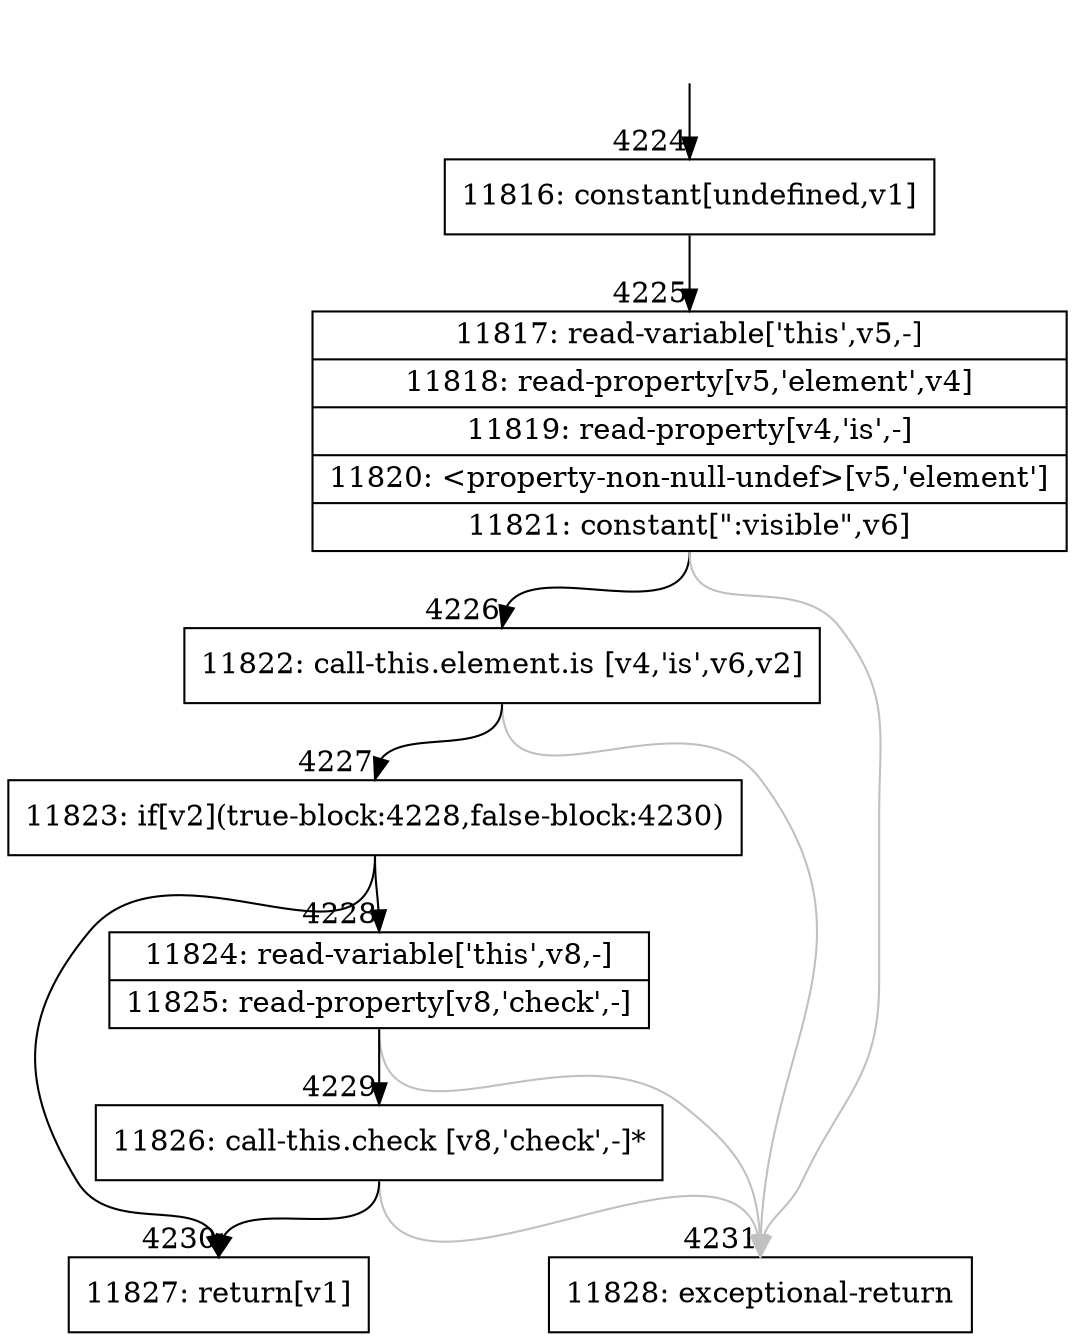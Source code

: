 digraph {
rankdir="TD"
BB_entry314[shape=none,label=""];
BB_entry314 -> BB4224 [tailport=s, headport=n, headlabel="    4224"]
BB4224 [shape=record label="{11816: constant[undefined,v1]}" ] 
BB4224 -> BB4225 [tailport=s, headport=n, headlabel="      4225"]
BB4225 [shape=record label="{11817: read-variable['this',v5,-]|11818: read-property[v5,'element',v4]|11819: read-property[v4,'is',-]|11820: \<property-non-null-undef\>[v5,'element']|11821: constant[\":visible\",v6]}" ] 
BB4225 -> BB4226 [tailport=s, headport=n, headlabel="      4226"]
BB4225 -> BB4231 [tailport=s, headport=n, color=gray, headlabel="      4231"]
BB4226 [shape=record label="{11822: call-this.element.is [v4,'is',v6,v2]}" ] 
BB4226 -> BB4227 [tailport=s, headport=n, headlabel="      4227"]
BB4226 -> BB4231 [tailport=s, headport=n, color=gray]
BB4227 [shape=record label="{11823: if[v2](true-block:4228,false-block:4230)}" ] 
BB4227 -> BB4228 [tailport=s, headport=n, headlabel="      4228"]
BB4227 -> BB4230 [tailport=s, headport=n, headlabel="      4230"]
BB4228 [shape=record label="{11824: read-variable['this',v8,-]|11825: read-property[v8,'check',-]}" ] 
BB4228 -> BB4229 [tailport=s, headport=n, headlabel="      4229"]
BB4228 -> BB4231 [tailport=s, headport=n, color=gray]
BB4229 [shape=record label="{11826: call-this.check [v8,'check',-]*}" ] 
BB4229 -> BB4230 [tailport=s, headport=n]
BB4229 -> BB4231 [tailport=s, headport=n, color=gray]
BB4230 [shape=record label="{11827: return[v1]}" ] 
BB4231 [shape=record label="{11828: exceptional-return}" ] 
//#$~ 3234
}

